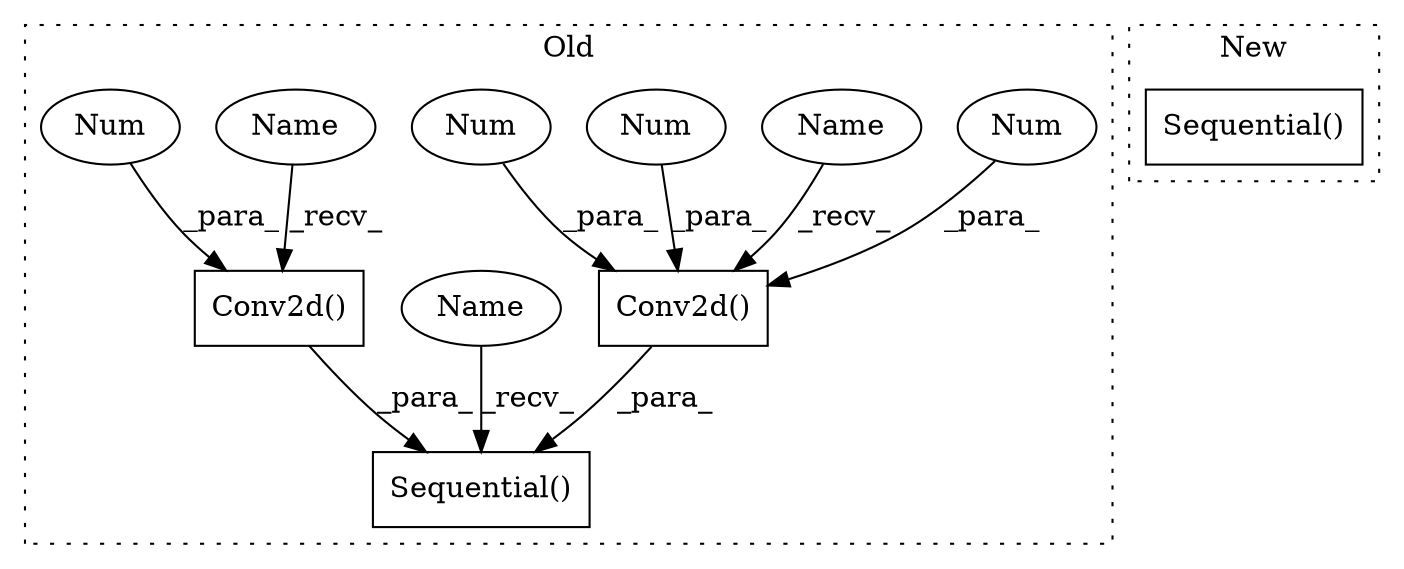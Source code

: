 digraph G {
subgraph cluster0 {
1 [label="Conv2d()" a="75" s="1742,1762" l="10,12" shape="box"];
3 [label="Num" a="76" s="1761" l="1" shape="ellipse"];
4 [label="Num" a="76" s="1752" l="3" shape="ellipse"];
5 [label="Conv2d()" a="75" s="1639,1660" l="10,12" shape="box"];
6 [label="Num" a="76" s="1757" l="2" shape="ellipse"];
7 [label="Num" a="76" s="1654" l="3" shape="ellipse"];
8 [label="Sequential()" a="75" s="1485,1981" l="45,11" shape="box"];
9 [label="Name" a="87" s="1639" l="2" shape="ellipse"];
10 [label="Name" a="87" s="1485" l="2" shape="ellipse"];
11 [label="Name" a="87" s="1742" l="2" shape="ellipse"];
label = "Old";
style="dotted";
}
subgraph cluster1 {
2 [label="Sequential()" a="75" s="1711,1986" l="45,11" shape="box"];
label = "New";
style="dotted";
}
1 -> 8 [label="_para_"];
3 -> 1 [label="_para_"];
4 -> 1 [label="_para_"];
5 -> 8 [label="_para_"];
6 -> 1 [label="_para_"];
7 -> 5 [label="_para_"];
9 -> 5 [label="_recv_"];
10 -> 8 [label="_recv_"];
11 -> 1 [label="_recv_"];
}